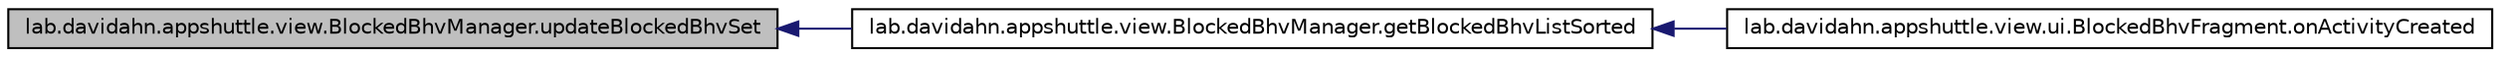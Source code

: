 digraph G
{
 // INTERACTIVE_SVG=YES
  edge [fontname="Helvetica",fontsize="10",labelfontname="Helvetica",labelfontsize="10"];
  node [fontname="Helvetica",fontsize="10",shape=record];
  rankdir="LR";
  Node1 [label="lab.davidahn.appshuttle.view.BlockedBhvManager.updateBlockedBhvSet",height=0.2,width=0.4,color="black", fillcolor="grey75", style="filled" fontcolor="black"];
  Node1 -> Node2 [dir="back",color="midnightblue",fontsize="10",style="solid"];
  Node2 [label="lab.davidahn.appshuttle.view.BlockedBhvManager.getBlockedBhvListSorted",height=0.2,width=0.4,color="black", fillcolor="white", style="filled",URL="$classlab_1_1davidahn_1_1appshuttle_1_1view_1_1_blocked_bhv_manager.html#a7f4135bd719ba80f982e53391bde9075"];
  Node2 -> Node3 [dir="back",color="midnightblue",fontsize="10",style="solid"];
  Node3 [label="lab.davidahn.appshuttle.view.ui.BlockedBhvFragment.onActivityCreated",height=0.2,width=0.4,color="black", fillcolor="white", style="filled",URL="$classlab_1_1davidahn_1_1appshuttle_1_1view_1_1ui_1_1_blocked_bhv_fragment.html#a90a03e1d38fbbc6fc6d388d391713953"];
}
